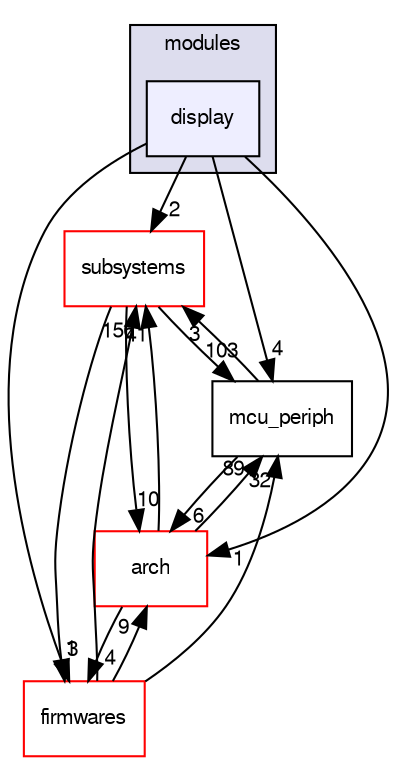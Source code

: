 digraph "sw/airborne/modules/display" {
  compound=true
  node [ fontsize="10", fontname="FreeSans"];
  edge [ labelfontsize="10", labelfontname="FreeSans"];
  subgraph clusterdir_c2abcdd6ccb39c3582929c0e3f5651c2 {
    graph [ bgcolor="#ddddee", pencolor="black", label="modules" fontname="FreeSans", fontsize="10", URL="dir_c2abcdd6ccb39c3582929c0e3f5651c2.html"]
  dir_ba28e41237872f6268f6dbae3db26982 [shape=box, label="display", style="filled", fillcolor="#eeeeff", pencolor="black", URL="dir_ba28e41237872f6268f6dbae3db26982.html"];
  }
  dir_12d6ec7aac5a4a9b8cee17e35022d7c7 [shape=box label="subsystems" fillcolor="white" style="filled" color="red" URL="dir_12d6ec7aac5a4a9b8cee17e35022d7c7.html"];
  dir_1ca43f6a116d741d80fb1d0555a2b198 [shape=box label="mcu_periph" URL="dir_1ca43f6a116d741d80fb1d0555a2b198.html"];
  dir_fc6475eb39ea0144fb6697b809fd11a9 [shape=box label="arch" fillcolor="white" style="filled" color="red" URL="dir_fc6475eb39ea0144fb6697b809fd11a9.html"];
  dir_e7d2494544042a787a6ee70a779a5e07 [shape=box label="firmwares" fillcolor="white" style="filled" color="red" URL="dir_e7d2494544042a787a6ee70a779a5e07.html"];
  dir_ba28e41237872f6268f6dbae3db26982->dir_12d6ec7aac5a4a9b8cee17e35022d7c7 [headlabel="2", labeldistance=1.5 headhref="dir_000157_000051.html"];
  dir_ba28e41237872f6268f6dbae3db26982->dir_1ca43f6a116d741d80fb1d0555a2b198 [headlabel="4", labeldistance=1.5 headhref="dir_000157_000120.html"];
  dir_ba28e41237872f6268f6dbae3db26982->dir_fc6475eb39ea0144fb6697b809fd11a9 [headlabel="1", labeldistance=1.5 headhref="dir_000157_000002.html"];
  dir_ba28e41237872f6268f6dbae3db26982->dir_e7d2494544042a787a6ee70a779a5e07 [headlabel="1", labeldistance=1.5 headhref="dir_000157_000105.html"];
  dir_12d6ec7aac5a4a9b8cee17e35022d7c7->dir_1ca43f6a116d741d80fb1d0555a2b198 [headlabel="103", labeldistance=1.5 headhref="dir_000051_000120.html"];
  dir_12d6ec7aac5a4a9b8cee17e35022d7c7->dir_fc6475eb39ea0144fb6697b809fd11a9 [headlabel="10", labeldistance=1.5 headhref="dir_000051_000002.html"];
  dir_12d6ec7aac5a4a9b8cee17e35022d7c7->dir_e7d2494544042a787a6ee70a779a5e07 [headlabel="3", labeldistance=1.5 headhref="dir_000051_000105.html"];
  dir_1ca43f6a116d741d80fb1d0555a2b198->dir_12d6ec7aac5a4a9b8cee17e35022d7c7 [headlabel="3", labeldistance=1.5 headhref="dir_000120_000051.html"];
  dir_1ca43f6a116d741d80fb1d0555a2b198->dir_fc6475eb39ea0144fb6697b809fd11a9 [headlabel="6", labeldistance=1.5 headhref="dir_000120_000002.html"];
  dir_fc6475eb39ea0144fb6697b809fd11a9->dir_12d6ec7aac5a4a9b8cee17e35022d7c7 [headlabel="41", labeldistance=1.5 headhref="dir_000002_000051.html"];
  dir_fc6475eb39ea0144fb6697b809fd11a9->dir_1ca43f6a116d741d80fb1d0555a2b198 [headlabel="89", labeldistance=1.5 headhref="dir_000002_000120.html"];
  dir_fc6475eb39ea0144fb6697b809fd11a9->dir_e7d2494544042a787a6ee70a779a5e07 [headlabel="4", labeldistance=1.5 headhref="dir_000002_000105.html"];
  dir_e7d2494544042a787a6ee70a779a5e07->dir_12d6ec7aac5a4a9b8cee17e35022d7c7 [headlabel="156", labeldistance=1.5 headhref="dir_000105_000051.html"];
  dir_e7d2494544042a787a6ee70a779a5e07->dir_1ca43f6a116d741d80fb1d0555a2b198 [headlabel="32", labeldistance=1.5 headhref="dir_000105_000120.html"];
  dir_e7d2494544042a787a6ee70a779a5e07->dir_fc6475eb39ea0144fb6697b809fd11a9 [headlabel="9", labeldistance=1.5 headhref="dir_000105_000002.html"];
}
